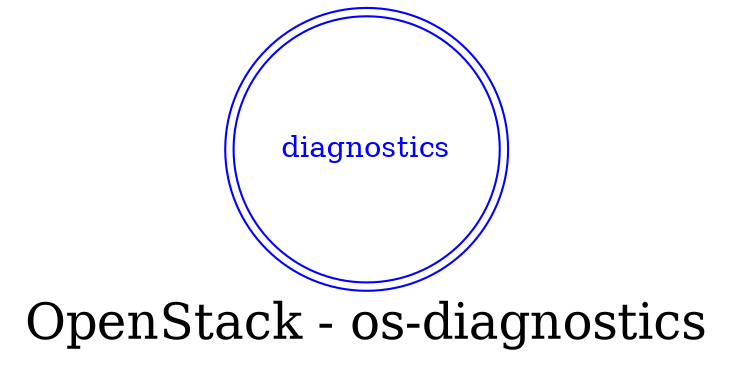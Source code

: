 digraph LexiconGraph {
graph[label="OpenStack - os-diagnostics", fontsize=24]
splines=true
"diagnostics" [color=blue, fontcolor=blue, shape=doublecircle]
}

